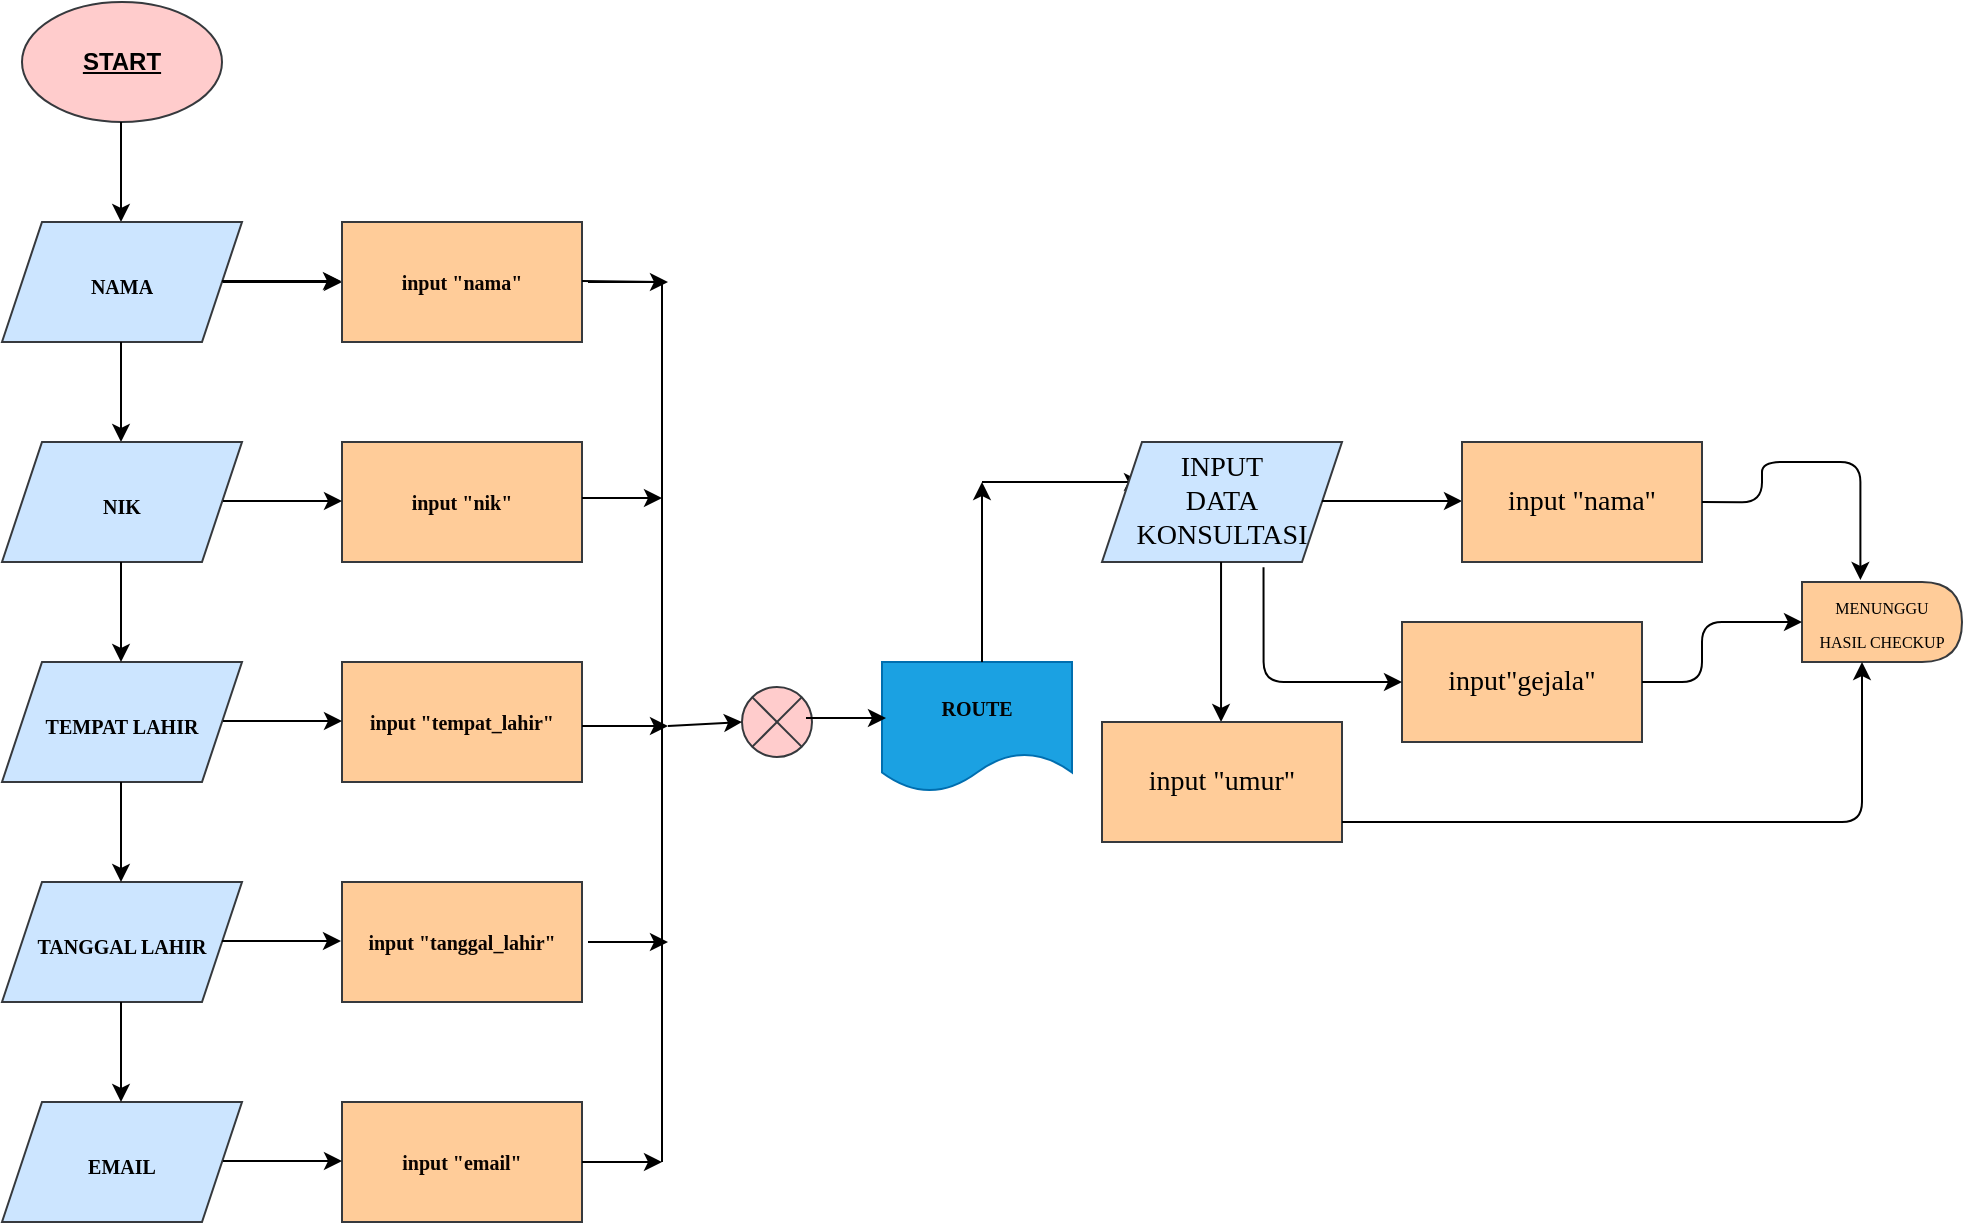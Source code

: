 <mxfile>
    <diagram id="Xf5GsuMawc0rOy-uEA9q" name="Page-1">
        <mxGraphModel dx="484" dy="683" grid="1" gridSize="10" guides="1" tooltips="1" connect="1" arrows="1" fold="1" page="1" pageScale="1" pageWidth="850" pageHeight="1100" background="#ffffff" math="0" shadow="0">
            <root>
                <mxCell id="0"/>
                <mxCell id="1" parent="0"/>
                <mxCell id="11" value="&lt;b&gt;&lt;u&gt;&lt;font color=&quot;#000000&quot;&gt;START&lt;/font&gt;&lt;/u&gt;&lt;/b&gt;" style="ellipse;whiteSpace=wrap;html=1;fillColor=#ffcccc;strokeColor=#36393d;shadow=0;sketch=0;" vertex="1" parent="1">
                    <mxGeometry x="40" y="90" width="100" height="60" as="geometry"/>
                </mxCell>
                <mxCell id="14" value="" style="endArrow=classic;html=1;labelBackgroundColor=default;fontFamily=Times New Roman;fontSize=18;fontColor=#FDFCFF;strokeColor=#000000;" edge="1" parent="1">
                    <mxGeometry width="50" height="50" relative="1" as="geometry">
                        <mxPoint x="89.5" y="150" as="sourcePoint"/>
                        <mxPoint x="89.5" y="200" as="targetPoint"/>
                    </mxGeometry>
                </mxCell>
                <mxCell id="32" value="" style="edgeStyle=none;html=1;labelBackgroundColor=default;fontFamily=Times New Roman;fontSize=10;fontColor=#0A0300;strokeColor=#000000;" edge="1" parent="1" source="15" target="26">
                    <mxGeometry relative="1" as="geometry"/>
                </mxCell>
                <mxCell id="15" value="&lt;font style=&quot;font-size: 10px&quot;&gt;&lt;font color=&quot;#000000&quot;&gt;&lt;b&gt;NAMA&lt;/b&gt;&lt;/font&gt;&lt;br&gt;&lt;/font&gt;" style="shape=parallelogram;perimeter=parallelogramPerimeter;whiteSpace=wrap;html=1;fixedSize=1;shadow=0;sketch=0;fontFamily=Times New Roman;fontSize=18;strokeColor=#36393d;fillColor=#cce5ff;" vertex="1" parent="1">
                    <mxGeometry x="30" y="200" width="120" height="60" as="geometry"/>
                </mxCell>
                <mxCell id="17" value="" style="endArrow=classic;html=1;labelBackgroundColor=default;fontFamily=Times New Roman;fontSize=18;fontColor=#FDFCFF;strokeColor=#000000;" edge="1" parent="1">
                    <mxGeometry width="50" height="50" relative="1" as="geometry">
                        <mxPoint x="89.5" y="260" as="sourcePoint"/>
                        <mxPoint x="89.5" y="310" as="targetPoint"/>
                    </mxGeometry>
                </mxCell>
                <mxCell id="18" value="&lt;font style=&quot;font-size: 10px&quot;&gt;&lt;font color=&quot;#000000&quot;&gt;&lt;b&gt;NIK&lt;/b&gt;&lt;/font&gt;&lt;br&gt;&lt;/font&gt;" style="shape=parallelogram;perimeter=parallelogramPerimeter;whiteSpace=wrap;html=1;fixedSize=1;shadow=0;sketch=0;fontFamily=Times New Roman;fontSize=18;strokeColor=#36393d;fillColor=#cce5ff;" vertex="1" parent="1">
                    <mxGeometry x="30" y="310" width="120" height="60" as="geometry"/>
                </mxCell>
                <mxCell id="19" value="&lt;font style=&quot;font-size: 10px&quot;&gt;&lt;font color=&quot;#000000&quot;&gt;&lt;b&gt;TEMPAT LAHIR&lt;/b&gt;&lt;/font&gt;&lt;br&gt;&lt;/font&gt;" style="shape=parallelogram;perimeter=parallelogramPerimeter;whiteSpace=wrap;html=1;fixedSize=1;shadow=0;sketch=0;fontFamily=Times New Roman;fontSize=18;strokeColor=#36393d;fillColor=#cce5ff;" vertex="1" parent="1">
                    <mxGeometry x="30" y="420" width="120" height="60" as="geometry"/>
                </mxCell>
                <mxCell id="20" value="&lt;font style=&quot;font-size: 10px&quot;&gt;&lt;font color=&quot;#000000&quot;&gt;&lt;b&gt;TANGGAL LAHIR&lt;/b&gt;&lt;/font&gt;&lt;br&gt;&lt;/font&gt;" style="shape=parallelogram;perimeter=parallelogramPerimeter;whiteSpace=wrap;html=1;fixedSize=1;shadow=0;sketch=0;fontFamily=Times New Roman;fontSize=18;strokeColor=#36393d;fillColor=#cce5ff;" vertex="1" parent="1">
                    <mxGeometry x="30" y="530" width="120" height="60" as="geometry"/>
                </mxCell>
                <mxCell id="21" value="&lt;font style=&quot;font-size: 10px&quot;&gt;&lt;font color=&quot;#000000&quot;&gt;&lt;b&gt;EMAIL&lt;/b&gt;&lt;/font&gt;&lt;br&gt;&lt;/font&gt;" style="shape=parallelogram;perimeter=parallelogramPerimeter;whiteSpace=wrap;html=1;fixedSize=1;shadow=0;sketch=0;fontFamily=Times New Roman;fontSize=18;strokeColor=#36393d;fillColor=#cce5ff;" vertex="1" parent="1">
                    <mxGeometry x="30" y="640" width="120" height="60" as="geometry"/>
                </mxCell>
                <mxCell id="22" value="" style="endArrow=classic;html=1;labelBackgroundColor=default;fontFamily=Times New Roman;fontSize=18;fontColor=#FDFCFF;strokeColor=#000000;" edge="1" parent="1">
                    <mxGeometry width="50" height="50" relative="1" as="geometry">
                        <mxPoint x="89.5" y="370" as="sourcePoint"/>
                        <mxPoint x="89.5" y="420" as="targetPoint"/>
                    </mxGeometry>
                </mxCell>
                <mxCell id="23" value="" style="endArrow=classic;html=1;labelBackgroundColor=default;fontFamily=Times New Roman;fontSize=18;fontColor=#FDFCFF;strokeColor=#000000;" edge="1" parent="1">
                    <mxGeometry width="50" height="50" relative="1" as="geometry">
                        <mxPoint x="89.5" y="480" as="sourcePoint"/>
                        <mxPoint x="89.5" y="530" as="targetPoint"/>
                    </mxGeometry>
                </mxCell>
                <mxCell id="24" value="" style="endArrow=classic;html=1;labelBackgroundColor=default;fontFamily=Times New Roman;fontSize=18;fontColor=#FDFCFF;strokeColor=#000000;" edge="1" parent="1">
                    <mxGeometry width="50" height="50" relative="1" as="geometry">
                        <mxPoint x="89.5" y="590" as="sourcePoint"/>
                        <mxPoint x="89.5" y="640" as="targetPoint"/>
                    </mxGeometry>
                </mxCell>
                <mxCell id="26" value="&lt;font color=&quot;#0a0300&quot;&gt;&lt;b&gt;input &quot;nama&quot;&lt;/b&gt;&lt;/font&gt;" style="rounded=0;whiteSpace=wrap;html=1;shadow=0;sketch=0;fontFamily=Times New Roman;fontSize=10;strokeColor=#36393d;fillColor=#ffcc99;" vertex="1" parent="1">
                    <mxGeometry x="200" y="200" width="120" height="60" as="geometry"/>
                </mxCell>
                <mxCell id="27" value="" style="endArrow=classic;html=1;labelBackgroundColor=default;fontFamily=Times New Roman;fontSize=18;fontColor=#FDFCFF;strokeColor=#000000;" edge="1" parent="1">
                    <mxGeometry width="50" height="50" relative="1" as="geometry">
                        <mxPoint x="140" y="229.5" as="sourcePoint"/>
                        <mxPoint x="199.5" y="229.5" as="targetPoint"/>
                    </mxGeometry>
                </mxCell>
                <mxCell id="28" value="&lt;font color=&quot;#0a0300&quot;&gt;&lt;b&gt;input &quot;nik&quot;&lt;/b&gt;&lt;/font&gt;" style="rounded=0;whiteSpace=wrap;html=1;shadow=0;sketch=0;fontFamily=Times New Roman;fontSize=10;strokeColor=#36393d;fillColor=#ffcc99;" vertex="1" parent="1">
                    <mxGeometry x="200" y="310" width="120" height="60" as="geometry"/>
                </mxCell>
                <mxCell id="29" value="&lt;font color=&quot;#0a0300&quot;&gt;&lt;b&gt;input &quot;tempat_lahir&quot;&lt;/b&gt;&lt;/font&gt;" style="rounded=0;whiteSpace=wrap;html=1;shadow=0;sketch=0;fontFamily=Times New Roman;fontSize=10;strokeColor=#36393d;fillColor=#ffcc99;" vertex="1" parent="1">
                    <mxGeometry x="200" y="420" width="120" height="60" as="geometry"/>
                </mxCell>
                <mxCell id="30" value="&lt;font color=&quot;#0a0300&quot;&gt;&lt;b&gt;input &quot;tanggal_lahir&quot;&lt;/b&gt;&lt;/font&gt;" style="rounded=0;whiteSpace=wrap;html=1;shadow=0;sketch=0;fontFamily=Times New Roman;fontSize=10;strokeColor=#36393d;fillColor=#ffcc99;" vertex="1" parent="1">
                    <mxGeometry x="200" y="530" width="120" height="60" as="geometry"/>
                </mxCell>
                <mxCell id="31" value="&lt;font color=&quot;#0a0300&quot;&gt;&lt;b&gt;input &quot;email&quot;&lt;/b&gt;&lt;/font&gt;" style="rounded=0;whiteSpace=wrap;html=1;shadow=0;sketch=0;fontFamily=Times New Roman;fontSize=10;strokeColor=#36393d;fillColor=#ffcc99;" vertex="1" parent="1">
                    <mxGeometry x="200" y="640" width="120" height="60" as="geometry"/>
                </mxCell>
                <mxCell id="33" value="" style="endArrow=classic;html=1;labelBackgroundColor=default;fontFamily=Times New Roman;fontSize=18;fontColor=#FDFCFF;strokeColor=#000000;" edge="1" parent="1">
                    <mxGeometry width="50" height="50" relative="1" as="geometry">
                        <mxPoint x="140.5" y="339.5" as="sourcePoint"/>
                        <mxPoint x="200" y="339.5" as="targetPoint"/>
                    </mxGeometry>
                </mxCell>
                <mxCell id="34" value="" style="endArrow=classic;html=1;labelBackgroundColor=default;fontFamily=Times New Roman;fontSize=18;fontColor=#FDFCFF;strokeColor=#000000;" edge="1" parent="1">
                    <mxGeometry width="50" height="50" relative="1" as="geometry">
                        <mxPoint x="140.5" y="449.5" as="sourcePoint"/>
                        <mxPoint x="200" y="449.5" as="targetPoint"/>
                    </mxGeometry>
                </mxCell>
                <mxCell id="35" value="" style="endArrow=classic;html=1;labelBackgroundColor=default;fontFamily=Times New Roman;fontSize=18;fontColor=#FDFCFF;strokeColor=#000000;" edge="1" parent="1">
                    <mxGeometry width="50" height="50" relative="1" as="geometry">
                        <mxPoint x="140" y="559.5" as="sourcePoint"/>
                        <mxPoint x="199.5" y="559.5" as="targetPoint"/>
                    </mxGeometry>
                </mxCell>
                <mxCell id="36" value="" style="endArrow=classic;html=1;labelBackgroundColor=default;fontFamily=Times New Roman;fontSize=18;fontColor=#FDFCFF;strokeColor=#000000;" edge="1" parent="1">
                    <mxGeometry width="50" height="50" relative="1" as="geometry">
                        <mxPoint x="140.5" y="669.5" as="sourcePoint"/>
                        <mxPoint x="200" y="669.5" as="targetPoint"/>
                    </mxGeometry>
                </mxCell>
                <mxCell id="38" value="" style="shape=sumEllipse;perimeter=ellipsePerimeter;whiteSpace=wrap;html=1;backgroundOutline=1;shadow=0;sketch=0;fontFamily=Times New Roman;fontSize=10;strokeColor=#36393d;fillColor=#ffcccc;" vertex="1" parent="1">
                    <mxGeometry x="400" y="432.5" width="35" height="35" as="geometry"/>
                </mxCell>
                <mxCell id="39" value="&lt;font color=&quot;#030303&quot;&gt;&lt;b&gt;ROUTE&lt;/b&gt;&lt;/font&gt;" style="shape=document;whiteSpace=wrap;html=1;boundedLbl=1;shadow=0;sketch=0;fontFamily=Times New Roman;fontSize=10;strokeColor=#006EAF;fillColor=#1ba1e2;fontColor=#ffffff;" vertex="1" parent="1">
                    <mxGeometry x="470" y="420" width="95" height="65" as="geometry"/>
                </mxCell>
                <mxCell id="41" value="" style="endArrow=none;html=1;labelBackgroundColor=default;fontFamily=Times New Roman;fontSize=10;fontColor=#0A0300;strokeColor=#000000;" edge="1" parent="1">
                    <mxGeometry width="50" height="50" relative="1" as="geometry">
                        <mxPoint x="320" y="229.5" as="sourcePoint"/>
                        <mxPoint x="360" y="230" as="targetPoint"/>
                    </mxGeometry>
                </mxCell>
                <mxCell id="42" value="" style="endArrow=none;html=1;labelBackgroundColor=default;fontFamily=Times New Roman;fontSize=10;fontColor=#0A0300;strokeColor=#000000;" edge="1" parent="1">
                    <mxGeometry width="50" height="50" relative="1" as="geometry">
                        <mxPoint x="360" y="670" as="sourcePoint"/>
                        <mxPoint x="360" y="230" as="targetPoint"/>
                    </mxGeometry>
                </mxCell>
                <mxCell id="43" value="" style="endArrow=none;html=1;labelBackgroundColor=default;fontFamily=Times New Roman;fontSize=10;fontColor=#0A0300;strokeColor=#000000;" edge="1" parent="1">
                    <mxGeometry width="50" height="50" relative="1" as="geometry">
                        <mxPoint x="325" y="670" as="sourcePoint"/>
                        <mxPoint x="350" y="670" as="targetPoint"/>
                    </mxGeometry>
                </mxCell>
                <mxCell id="44" value="" style="endArrow=classic;html=1;labelBackgroundColor=default;fontFamily=Times New Roman;fontSize=10;fontColor=#0A0300;strokeColor=#000000;" edge="1" parent="1">
                    <mxGeometry width="50" height="50" relative="1" as="geometry">
                        <mxPoint x="320" y="670" as="sourcePoint"/>
                        <mxPoint x="360" y="670" as="targetPoint"/>
                    </mxGeometry>
                </mxCell>
                <mxCell id="45" value="" style="endArrow=classic;html=1;labelBackgroundColor=default;fontFamily=Times New Roman;fontSize=10;fontColor=#0A0300;strokeColor=#000000;" edge="1" parent="1">
                    <mxGeometry width="50" height="50" relative="1" as="geometry">
                        <mxPoint x="323" y="560" as="sourcePoint"/>
                        <mxPoint x="363" y="560" as="targetPoint"/>
                    </mxGeometry>
                </mxCell>
                <mxCell id="46" value="" style="endArrow=classic;html=1;labelBackgroundColor=default;fontFamily=Times New Roman;fontSize=10;fontColor=#0A0300;strokeColor=#000000;" edge="1" parent="1">
                    <mxGeometry width="50" height="50" relative="1" as="geometry">
                        <mxPoint x="320" y="452" as="sourcePoint"/>
                        <mxPoint x="363" y="452" as="targetPoint"/>
                    </mxGeometry>
                </mxCell>
                <mxCell id="47" value="" style="endArrow=classic;html=1;labelBackgroundColor=default;fontFamily=Times New Roman;fontSize=10;fontColor=#0A0300;strokeColor=#000000;" edge="1" parent="1">
                    <mxGeometry width="50" height="50" relative="1" as="geometry">
                        <mxPoint x="320" y="338" as="sourcePoint"/>
                        <mxPoint x="360" y="338" as="targetPoint"/>
                    </mxGeometry>
                </mxCell>
                <mxCell id="48" value="" style="endArrow=classic;html=1;labelBackgroundColor=default;fontFamily=Times New Roman;fontSize=10;fontColor=#0A0300;strokeColor=#000000;" edge="1" parent="1">
                    <mxGeometry width="50" height="50" relative="1" as="geometry">
                        <mxPoint x="323" y="230" as="sourcePoint"/>
                        <mxPoint x="363" y="230" as="targetPoint"/>
                    </mxGeometry>
                </mxCell>
                <mxCell id="49" value="" style="endArrow=classic;html=1;labelBackgroundColor=default;fontFamily=Times New Roman;fontSize=10;fontColor=#0A0300;strokeColor=#000000;entryX=0;entryY=0.5;entryDx=0;entryDy=0;" edge="1" parent="1" target="38">
                    <mxGeometry width="50" height="50" relative="1" as="geometry">
                        <mxPoint x="363" y="452" as="sourcePoint"/>
                        <mxPoint x="430" y="452" as="targetPoint"/>
                    </mxGeometry>
                </mxCell>
                <mxCell id="50" value="" style="endArrow=classic;html=1;labelBackgroundColor=default;fontFamily=Times New Roman;fontSize=10;fontColor=#0A0300;strokeColor=#000000;" edge="1" parent="1">
                    <mxGeometry width="50" height="50" relative="1" as="geometry">
                        <mxPoint x="432" y="448" as="sourcePoint"/>
                        <mxPoint x="472" y="448" as="targetPoint"/>
                    </mxGeometry>
                </mxCell>
                <mxCell id="51" value="" style="endArrow=classic;html=1;labelBackgroundColor=default;fontFamily=Times New Roman;fontSize=14;fontColor=#030303;strokeColor=#000000;" edge="1" parent="1">
                    <mxGeometry width="50" height="50" relative="1" as="geometry">
                        <mxPoint x="520" y="420" as="sourcePoint"/>
                        <mxPoint x="520" y="330" as="targetPoint"/>
                    </mxGeometry>
                </mxCell>
                <mxCell id="52" value="" style="endArrow=classic;html=1;labelBackgroundColor=default;fontFamily=Times New Roman;fontSize=14;fontColor=#030303;strokeColor=#000000;" edge="1" parent="1">
                    <mxGeometry width="50" height="50" relative="1" as="geometry">
                        <mxPoint x="520" y="330" as="sourcePoint"/>
                        <mxPoint x="600" y="330" as="targetPoint"/>
                    </mxGeometry>
                </mxCell>
                <mxCell id="54" value="&lt;font color=&quot;#000000&quot;&gt;INPUT&lt;br&gt;DATA&lt;br&gt;KONSULTASI&lt;br&gt;&lt;/font&gt;" style="shape=parallelogram;perimeter=parallelogramPerimeter;whiteSpace=wrap;html=1;fixedSize=1;shadow=0;sketch=0;fontFamily=Times New Roman;fontSize=14;strokeColor=#36393d;fillColor=#cce5ff;" vertex="1" parent="1">
                    <mxGeometry x="580" y="310" width="120" height="60" as="geometry"/>
                </mxCell>
                <mxCell id="55" value="" style="endArrow=classic;html=1;labelBackgroundColor=default;fontFamily=Times New Roman;fontSize=14;fontColor=#000000;strokeColor=#000000;" edge="1" parent="1">
                    <mxGeometry width="50" height="50" relative="1" as="geometry">
                        <mxPoint x="690" y="339.52" as="sourcePoint"/>
                        <mxPoint x="760" y="339.52" as="targetPoint"/>
                    </mxGeometry>
                </mxCell>
                <mxCell id="56" value="" style="endArrow=classic;html=1;labelBackgroundColor=default;fontFamily=Times New Roman;fontSize=14;fontColor=#030303;strokeColor=#000000;" edge="1" parent="1">
                    <mxGeometry width="50" height="50" relative="1" as="geometry">
                        <mxPoint x="639.52" y="370" as="sourcePoint"/>
                        <mxPoint x="639.52" y="450" as="targetPoint"/>
                    </mxGeometry>
                </mxCell>
                <mxCell id="58" value="&lt;font color=&quot;#000000&quot;&gt;input &quot;nama&quot;&lt;/font&gt;" style="rounded=0;whiteSpace=wrap;html=1;shadow=0;sketch=0;fontFamily=Times New Roman;fontSize=14;strokeColor=#36393d;fillColor=#ffcc99;" vertex="1" parent="1">
                    <mxGeometry x="760" y="310" width="120" height="60" as="geometry"/>
                </mxCell>
                <mxCell id="59" value="&lt;font color=&quot;#000000&quot;&gt;input &quot;umur&quot;&lt;/font&gt;" style="rounded=0;whiteSpace=wrap;html=1;shadow=0;sketch=0;fontFamily=Times New Roman;fontSize=14;strokeColor=#36393d;fillColor=#ffcc99;" vertex="1" parent="1">
                    <mxGeometry x="580" y="450" width="120" height="60" as="geometry"/>
                </mxCell>
                <mxCell id="61" value="&lt;font color=&quot;#000000&quot;&gt;input&quot;gejala&quot;&lt;/font&gt;" style="rounded=0;whiteSpace=wrap;html=1;shadow=0;sketch=0;fontFamily=Times New Roman;fontSize=14;strokeColor=#36393d;fillColor=#ffcc99;" vertex="1" parent="1">
                    <mxGeometry x="730" y="400" width="120" height="60" as="geometry"/>
                </mxCell>
                <mxCell id="62" value="" style="edgeStyle=segmentEdgeStyle;endArrow=classic;html=1;labelBackgroundColor=default;fontFamily=Times New Roman;fontSize=14;fontColor=#000000;strokeColor=#000000;entryX=0;entryY=0.5;entryDx=0;entryDy=0;exitX=0.673;exitY=1.044;exitDx=0;exitDy=0;exitPerimeter=0;" edge="1" parent="1" source="54" target="61">
                    <mxGeometry width="50" height="50" relative="1" as="geometry">
                        <mxPoint x="660" y="380" as="sourcePoint"/>
                        <mxPoint x="710" y="430" as="targetPoint"/>
                        <Array as="points">
                            <mxPoint x="661" y="430"/>
                        </Array>
                    </mxGeometry>
                </mxCell>
                <mxCell id="63" value="&lt;font color=&quot;#000000&quot;&gt;&lt;font style=&quot;font-size: 8px&quot;&gt;MENUNGGU&lt;br&gt;HASIL CHECKUP&lt;/font&gt;&lt;br&gt;&lt;/font&gt;" style="shape=delay;whiteSpace=wrap;html=1;shadow=0;sketch=0;fontFamily=Times New Roman;fontSize=14;strokeColor=#36393d;fillColor=#ffcc99;gradientColor=none;" vertex="1" parent="1">
                    <mxGeometry x="930" y="380" width="80" height="40" as="geometry"/>
                </mxCell>
                <mxCell id="65" value="" style="edgeStyle=segmentEdgeStyle;endArrow=classic;html=1;labelBackgroundColor=default;fontFamily=Times New Roman;fontSize=8;fontColor=#000000;strokeColor=#000000;entryX=0.375;entryY=1;entryDx=0;entryDy=0;entryPerimeter=0;" edge="1" parent="1" target="63">
                    <mxGeometry width="50" height="50" relative="1" as="geometry">
                        <mxPoint x="700" y="500" as="sourcePoint"/>
                        <mxPoint x="960" y="430" as="targetPoint"/>
                        <Array as="points">
                            <mxPoint x="960" y="500"/>
                        </Array>
                    </mxGeometry>
                </mxCell>
                <mxCell id="66" value="" style="edgeStyle=segmentEdgeStyle;endArrow=classic;html=1;labelBackgroundColor=default;fontFamily=Times New Roman;fontSize=8;fontColor=#000000;strokeColor=#000000;entryX=0;entryY=0.5;entryDx=0;entryDy=0;exitX=1;exitY=0.5;exitDx=0;exitDy=0;" edge="1" parent="1" source="61" target="63">
                    <mxGeometry width="50" height="50" relative="1" as="geometry">
                        <mxPoint x="850" y="449.95" as="sourcePoint"/>
                        <mxPoint x="900" y="399.95" as="targetPoint"/>
                        <Array as="points">
                            <mxPoint x="880" y="430"/>
                            <mxPoint x="880" y="400"/>
                        </Array>
                    </mxGeometry>
                </mxCell>
                <mxCell id="70" value="" style="edgeStyle=segmentEdgeStyle;endArrow=classic;html=1;labelBackgroundColor=default;fontFamily=Times New Roman;fontSize=8;fontColor=#000000;strokeColor=#000000;exitX=1;exitY=0.501;exitDx=0;exitDy=0;exitPerimeter=0;entryX=0.365;entryY=-0.026;entryDx=0;entryDy=0;entryPerimeter=0;" edge="1" parent="1" source="58" target="63">
                    <mxGeometry width="50" height="50" relative="1" as="geometry">
                        <mxPoint x="890" y="340" as="sourcePoint"/>
                        <mxPoint x="960" y="370" as="targetPoint"/>
                        <Array as="points">
                            <mxPoint x="910" y="340"/>
                            <mxPoint x="910" y="320"/>
                            <mxPoint x="959" y="320"/>
                        </Array>
                    </mxGeometry>
                </mxCell>
            </root>
        </mxGraphModel>
    </diagram>
</mxfile>